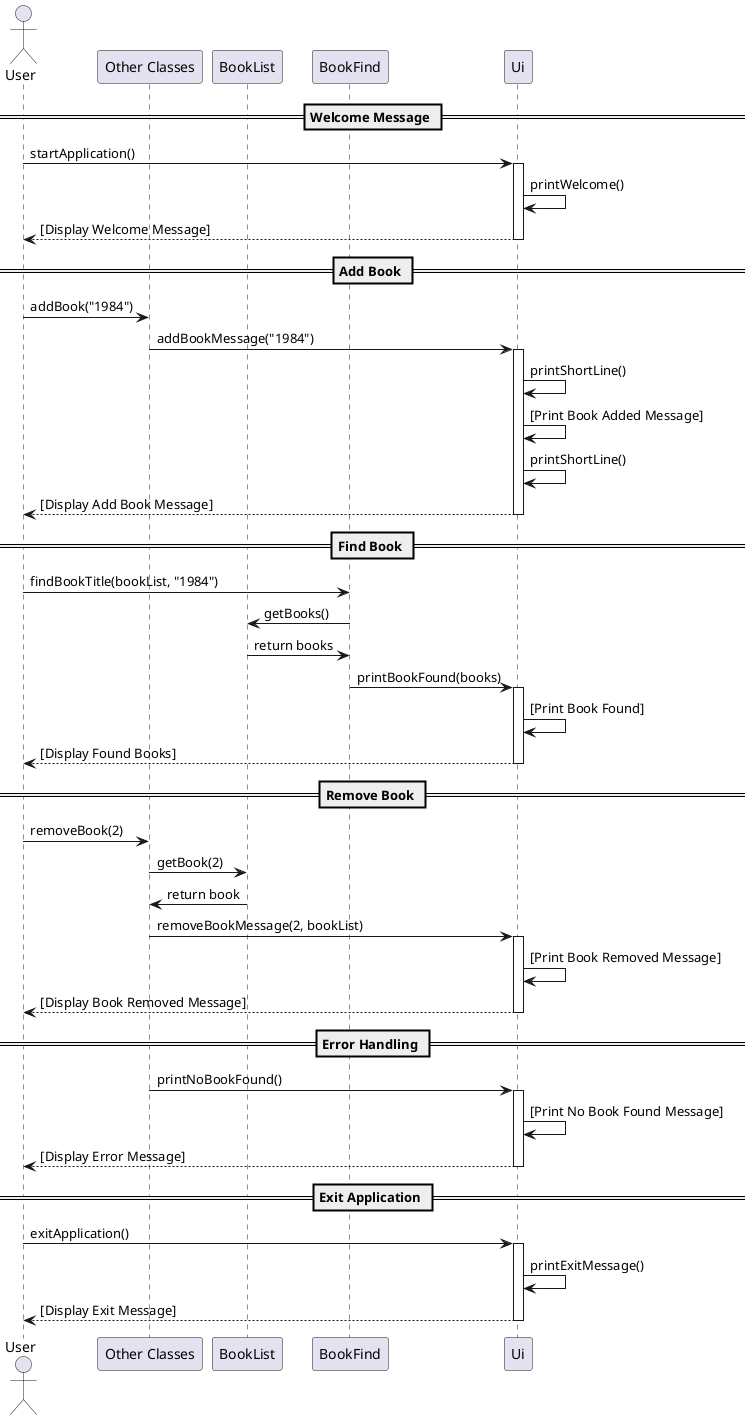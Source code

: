 @startuml
actor User
participant "Other Classes" as OtherClasses
participant "BookList" as BookList
participant "BookFind" as BookFind
participant "Ui" as Ui

== Welcome Message ==
User -> Ui : startApplication()
activate Ui
Ui -> Ui : printWelcome()
Ui --> User : [Display Welcome Message]
deactivate Ui

== Add Book ==
User -> OtherClasses : addBook("1984")
OtherClasses -> Ui : addBookMessage("1984")
activate Ui
Ui -> Ui : printShortLine()
Ui -> Ui : [Print Book Added Message]
Ui -> Ui : printShortLine()
Ui --> User : [Display Add Book Message]
deactivate Ui

== Find Book ==
User -> BookFind : findBookTitle(bookList, "1984")
BookFind -> BookList : getBooks()
BookList -> BookFind : return books
BookFind -> Ui : printBookFound(books)
activate Ui
Ui -> Ui : [Print Book Found]
Ui --> User : [Display Found Books]
deactivate Ui

== Remove Book ==
User -> OtherClasses : removeBook(2)
OtherClasses -> BookList : getBook(2)
BookList -> OtherClasses : return book
OtherClasses -> Ui : removeBookMessage(2, bookList)
activate Ui
Ui -> Ui : [Print Book Removed Message]
Ui --> User : [Display Book Removed Message]
deactivate Ui

== Error Handling ==
OtherClasses -> Ui : printNoBookFound()
activate Ui
Ui -> Ui : [Print No Book Found Message]
Ui --> User : [Display Error Message]
deactivate Ui

== Exit Application ==
User -> Ui : exitApplication()
activate Ui
Ui -> Ui : printExitMessage()
Ui --> User : [Display Exit Message]
deactivate Ui

@enduml

